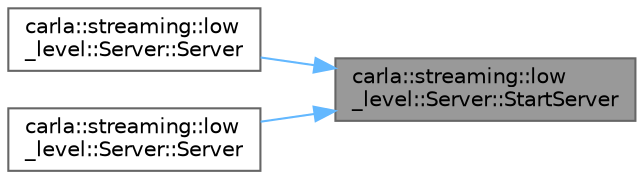 digraph "carla::streaming::low_level::Server::StartServer"
{
 // INTERACTIVE_SVG=YES
 // LATEX_PDF_SIZE
  bgcolor="transparent";
  edge [fontname=Helvetica,fontsize=10,labelfontname=Helvetica,labelfontsize=10];
  node [fontname=Helvetica,fontsize=10,shape=box,height=0.2,width=0.4];
  rankdir="RL";
  Node1 [id="Node000001",label="carla::streaming::low\l_level::Server::StartServer",height=0.2,width=0.4,color="gray40", fillcolor="grey60", style="filled", fontcolor="black",tooltip=" "];
  Node1 -> Node2 [id="edge1_Node000001_Node000002",dir="back",color="steelblue1",style="solid",tooltip=" "];
  Node2 [id="Node000002",label="carla::streaming::low\l_level::Server::Server",height=0.2,width=0.4,color="grey40", fillcolor="white", style="filled",URL="$d0/d7a/classcarla_1_1streaming_1_1low__level_1_1Server.html#aaf92e1680dca95fa0ae769a4f3b2a28d",tooltip=" "];
  Node1 -> Node3 [id="edge2_Node000001_Node000003",dir="back",color="steelblue1",style="solid",tooltip=" "];
  Node3 [id="Node000003",label="carla::streaming::low\l_level::Server::Server",height=0.2,width=0.4,color="grey40", fillcolor="white", style="filled",URL="$d0/d7a/classcarla_1_1streaming_1_1low__level_1_1Server.html#a0e605b5c3c4bd786f541f994cd9732cf",tooltip=" "];
}
